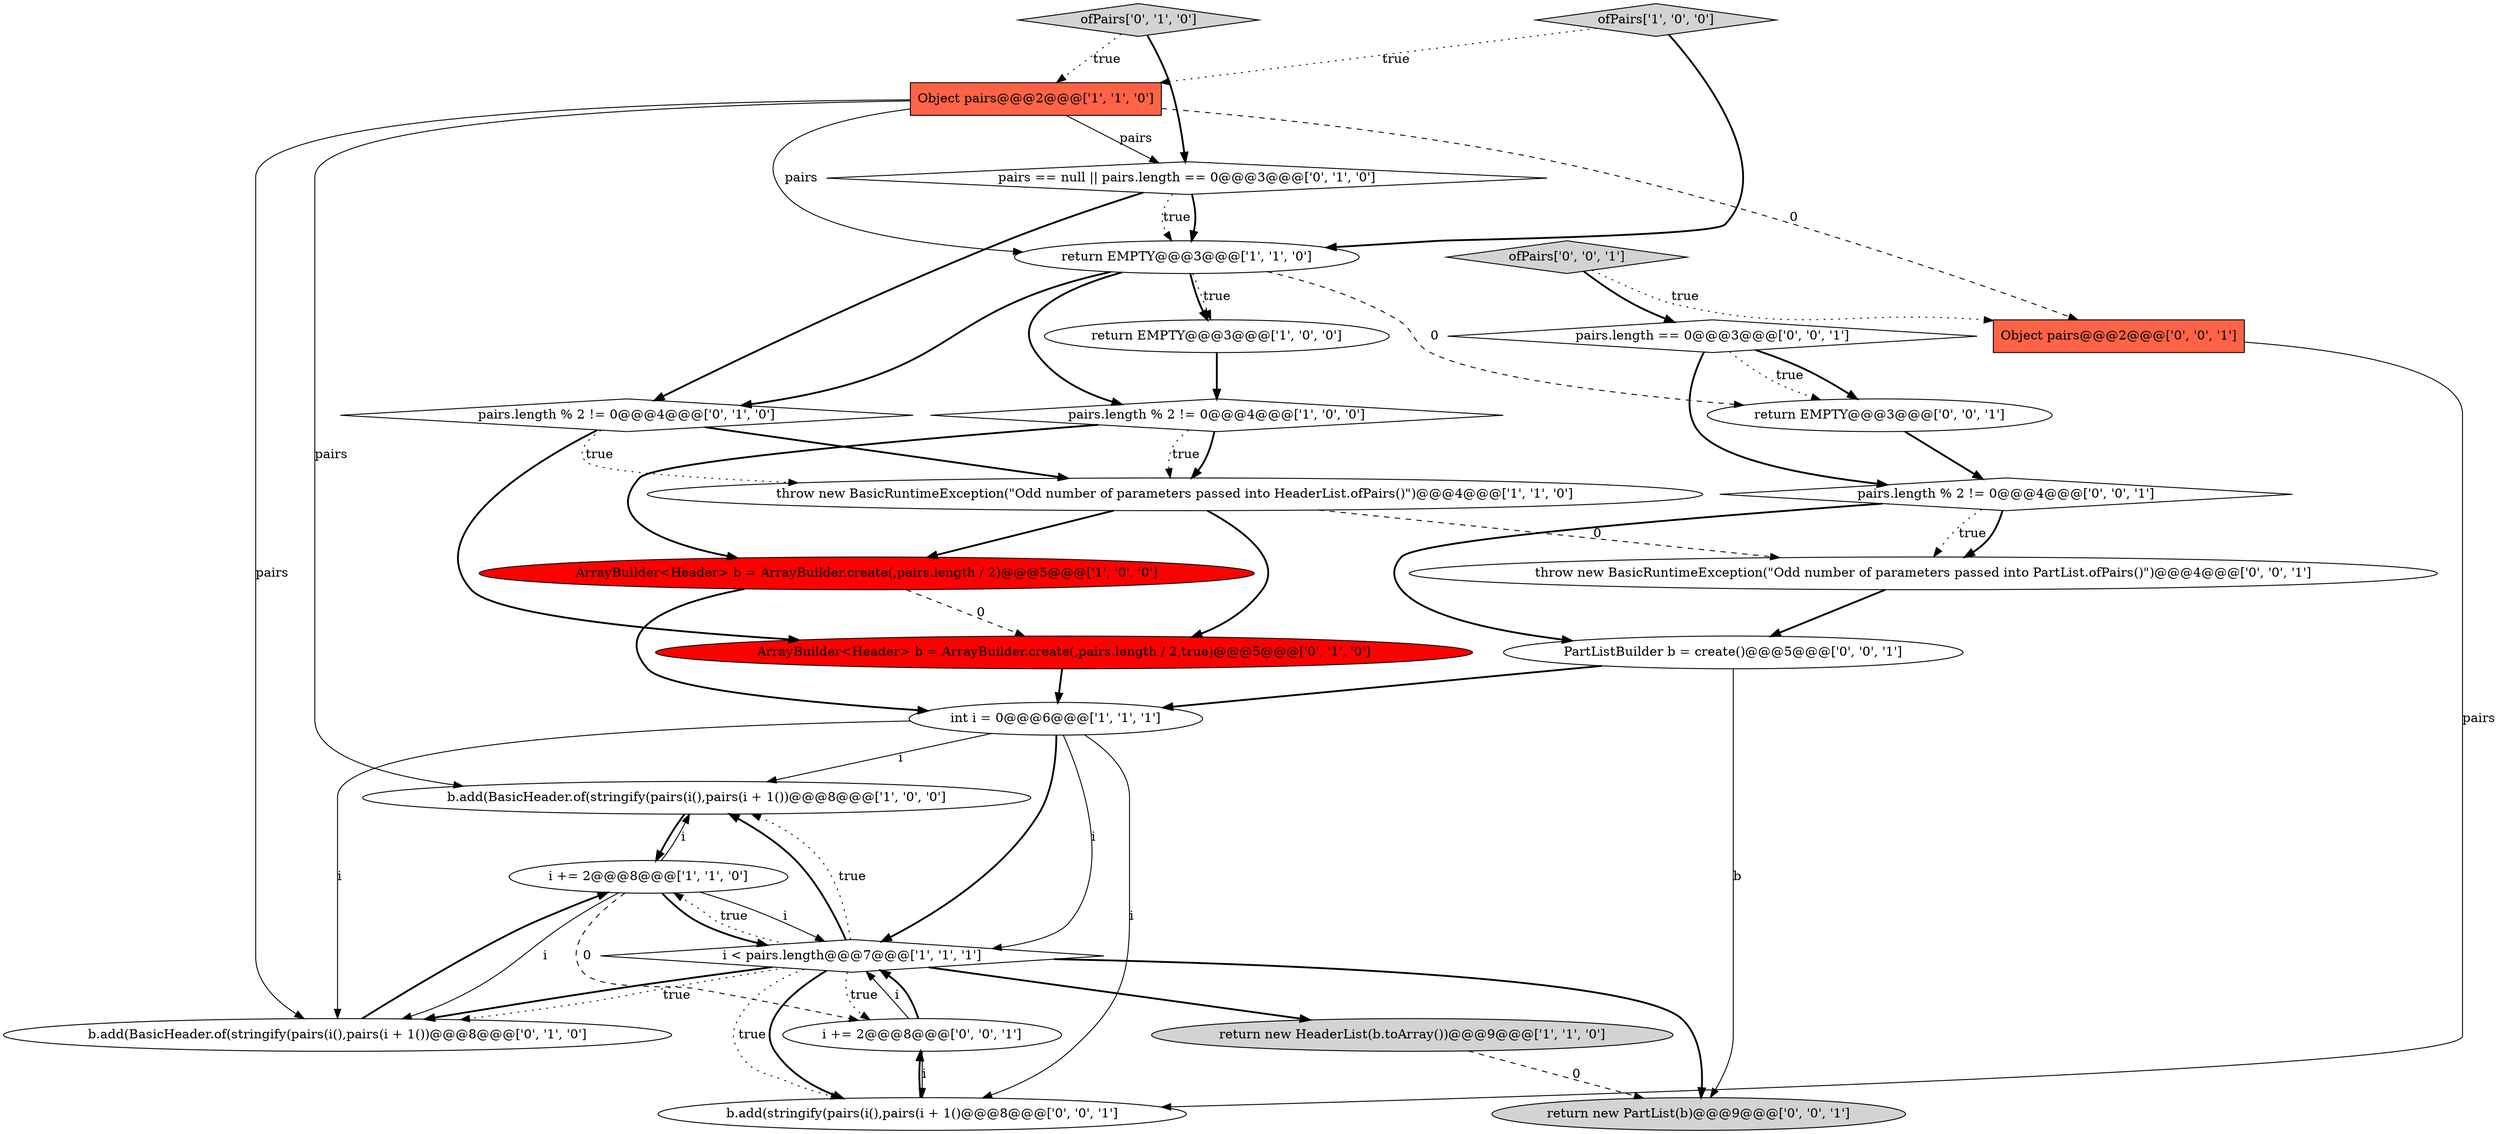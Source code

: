 digraph {
8 [style = filled, label = "throw new BasicRuntimeException(\"Odd number of parameters passed into HeaderList.ofPairs()\")@@@4@@@['1', '1', '0']", fillcolor = white, shape = ellipse image = "AAA0AAABBB1BBB"];
14 [style = filled, label = "ofPairs['0', '1', '0']", fillcolor = lightgray, shape = diamond image = "AAA0AAABBB2BBB"];
1 [style = filled, label = "b.add(BasicHeader.of(stringify(pairs(i(),pairs(i + 1())@@@8@@@['1', '0', '0']", fillcolor = white, shape = ellipse image = "AAA0AAABBB1BBB"];
4 [style = filled, label = "i += 2@@@8@@@['1', '1', '0']", fillcolor = white, shape = ellipse image = "AAA0AAABBB1BBB"];
5 [style = filled, label = "return EMPTY@@@3@@@['1', '0', '0']", fillcolor = white, shape = ellipse image = "AAA0AAABBB1BBB"];
19 [style = filled, label = "pairs.length == 0@@@3@@@['0', '0', '1']", fillcolor = white, shape = diamond image = "AAA0AAABBB3BBB"];
3 [style = filled, label = "pairs.length % 2 != 0@@@4@@@['1', '0', '0']", fillcolor = white, shape = diamond image = "AAA0AAABBB1BBB"];
24 [style = filled, label = "throw new BasicRuntimeException(\"Odd number of parameters passed into PartList.ofPairs()\")@@@4@@@['0', '0', '1']", fillcolor = white, shape = ellipse image = "AAA0AAABBB3BBB"];
15 [style = filled, label = "pairs == null || pairs.length == 0@@@3@@@['0', '1', '0']", fillcolor = white, shape = diamond image = "AAA0AAABBB2BBB"];
10 [style = filled, label = "return EMPTY@@@3@@@['1', '1', '0']", fillcolor = white, shape = ellipse image = "AAA0AAABBB1BBB"];
2 [style = filled, label = "Object pairs@@@2@@@['1', '1', '0']", fillcolor = tomato, shape = box image = "AAA0AAABBB1BBB"];
0 [style = filled, label = "return new HeaderList(b.toArray())@@@9@@@['1', '1', '0']", fillcolor = lightgray, shape = ellipse image = "AAA0AAABBB1BBB"];
7 [style = filled, label = "i < pairs.length@@@7@@@['1', '1', '1']", fillcolor = white, shape = diamond image = "AAA0AAABBB1BBB"];
22 [style = filled, label = "return new PartList(b)@@@9@@@['0', '0', '1']", fillcolor = lightgray, shape = ellipse image = "AAA0AAABBB3BBB"];
25 [style = filled, label = "ofPairs['0', '0', '1']", fillcolor = lightgray, shape = diamond image = "AAA0AAABBB3BBB"];
11 [style = filled, label = "ofPairs['1', '0', '0']", fillcolor = lightgray, shape = diamond image = "AAA0AAABBB1BBB"];
13 [style = filled, label = "ArrayBuilder<Header> b = ArrayBuilder.create(,pairs.length / 2,true)@@@5@@@['0', '1', '0']", fillcolor = red, shape = ellipse image = "AAA1AAABBB2BBB"];
20 [style = filled, label = "pairs.length % 2 != 0@@@4@@@['0', '0', '1']", fillcolor = white, shape = diamond image = "AAA0AAABBB3BBB"];
9 [style = filled, label = "ArrayBuilder<Header> b = ArrayBuilder.create(,pairs.length / 2)@@@5@@@['1', '0', '0']", fillcolor = red, shape = ellipse image = "AAA1AAABBB1BBB"];
17 [style = filled, label = "b.add(stringify(pairs(i(),pairs(i + 1()@@@8@@@['0', '0', '1']", fillcolor = white, shape = ellipse image = "AAA0AAABBB3BBB"];
18 [style = filled, label = "PartListBuilder b = create()@@@5@@@['0', '0', '1']", fillcolor = white, shape = ellipse image = "AAA0AAABBB3BBB"];
6 [style = filled, label = "int i = 0@@@6@@@['1', '1', '1']", fillcolor = white, shape = ellipse image = "AAA0AAABBB1BBB"];
23 [style = filled, label = "return EMPTY@@@3@@@['0', '0', '1']", fillcolor = white, shape = ellipse image = "AAA0AAABBB3BBB"];
21 [style = filled, label = "i += 2@@@8@@@['0', '0', '1']", fillcolor = white, shape = ellipse image = "AAA0AAABBB3BBB"];
12 [style = filled, label = "b.add(BasicHeader.of(stringify(pairs(i(),pairs(i + 1())@@@8@@@['0', '1', '0']", fillcolor = white, shape = ellipse image = "AAA0AAABBB2BBB"];
26 [style = filled, label = "Object pairs@@@2@@@['0', '0', '1']", fillcolor = tomato, shape = box image = "AAA0AAABBB3BBB"];
16 [style = filled, label = "pairs.length % 2 != 0@@@4@@@['0', '1', '0']", fillcolor = white, shape = diamond image = "AAA0AAABBB2BBB"];
4->7 [style = solid, label="i"];
6->1 [style = solid, label="i"];
4->12 [style = solid, label="i"];
16->8 [style = dotted, label="true"];
14->2 [style = dotted, label="true"];
5->3 [style = bold, label=""];
1->4 [style = bold, label=""];
21->17 [style = solid, label="i"];
2->10 [style = solid, label="pairs"];
15->10 [style = bold, label=""];
7->1 [style = bold, label=""];
16->13 [style = bold, label=""];
23->20 [style = bold, label=""];
7->17 [style = bold, label=""];
16->8 [style = bold, label=""];
20->24 [style = dotted, label="true"];
7->12 [style = bold, label=""];
19->20 [style = bold, label=""];
4->1 [style = solid, label="i"];
19->23 [style = dotted, label="true"];
10->3 [style = bold, label=""];
15->10 [style = dotted, label="true"];
7->0 [style = bold, label=""];
6->7 [style = solid, label="i"];
8->24 [style = dashed, label="0"];
15->16 [style = bold, label=""];
26->17 [style = solid, label="pairs"];
21->7 [style = solid, label="i"];
10->5 [style = dotted, label="true"];
24->18 [style = bold, label=""];
4->21 [style = dashed, label="0"];
0->22 [style = dashed, label="0"];
4->7 [style = bold, label=""];
18->22 [style = solid, label="b"];
7->12 [style = dotted, label="true"];
9->6 [style = bold, label=""];
10->23 [style = dashed, label="0"];
3->9 [style = bold, label=""];
20->18 [style = bold, label=""];
7->22 [style = bold, label=""];
11->2 [style = dotted, label="true"];
10->5 [style = bold, label=""];
10->16 [style = bold, label=""];
12->4 [style = bold, label=""];
6->17 [style = solid, label="i"];
18->6 [style = bold, label=""];
11->10 [style = bold, label=""];
3->8 [style = bold, label=""];
19->23 [style = bold, label=""];
7->4 [style = dotted, label="true"];
9->13 [style = dashed, label="0"];
25->19 [style = bold, label=""];
8->9 [style = bold, label=""];
2->1 [style = solid, label="pairs"];
21->7 [style = bold, label=""];
14->15 [style = bold, label=""];
6->12 [style = solid, label="i"];
13->6 [style = bold, label=""];
2->15 [style = solid, label="pairs"];
7->1 [style = dotted, label="true"];
3->8 [style = dotted, label="true"];
7->21 [style = dotted, label="true"];
7->17 [style = dotted, label="true"];
6->7 [style = bold, label=""];
20->24 [style = bold, label=""];
17->21 [style = bold, label=""];
2->12 [style = solid, label="pairs"];
25->26 [style = dotted, label="true"];
2->26 [style = dashed, label="0"];
8->13 [style = bold, label=""];
}
